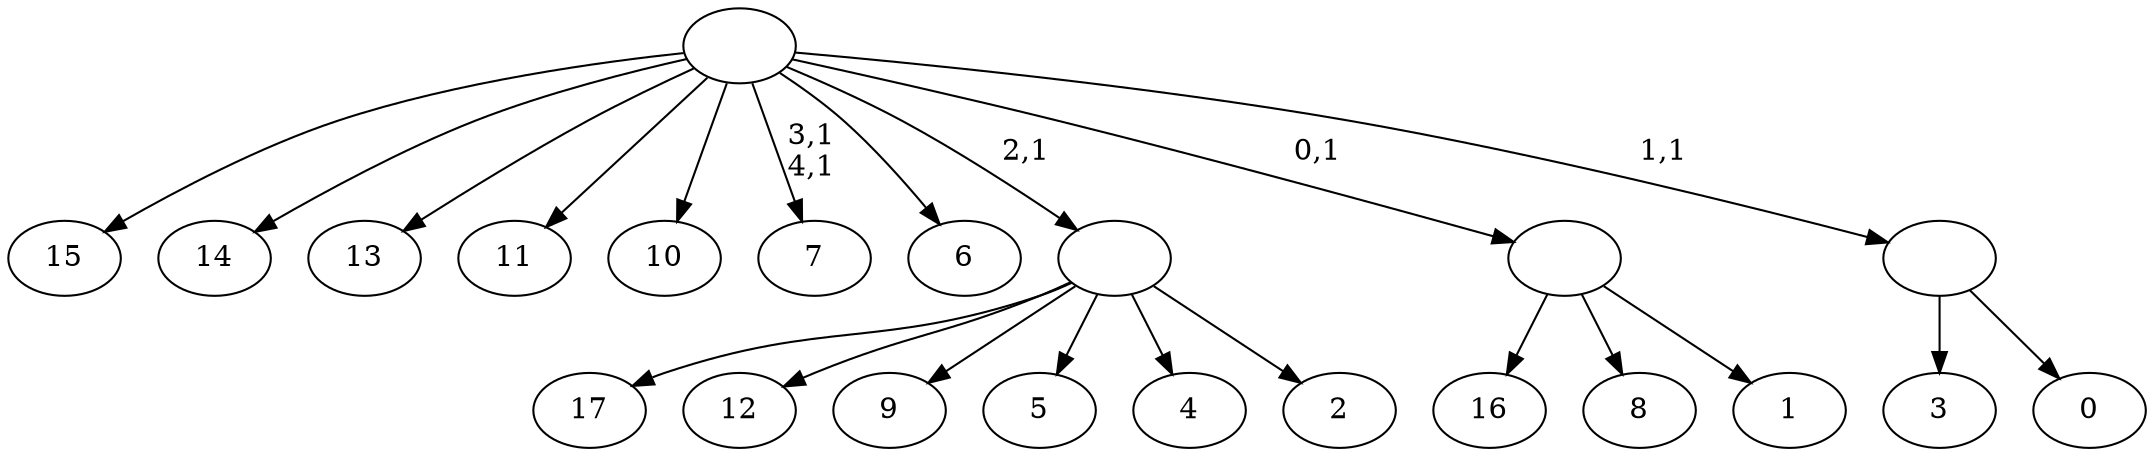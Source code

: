 digraph T {
	23 [label="17"]
	22 [label="16"]
	21 [label="15"]
	20 [label="14"]
	19 [label="13"]
	18 [label="12"]
	17 [label="11"]
	16 [label="10"]
	15 [label="9"]
	14 [label="8"]
	13 [label="7"]
	10 [label="6"]
	9 [label="5"]
	8 [label="4"]
	7 [label="3"]
	6 [label="2"]
	5 [label=""]
	4 [label="1"]
	3 [label=""]
	2 [label="0"]
	1 [label=""]
	0 [label=""]
	5 -> 23 [label=""]
	5 -> 18 [label=""]
	5 -> 15 [label=""]
	5 -> 9 [label=""]
	5 -> 8 [label=""]
	5 -> 6 [label=""]
	3 -> 22 [label=""]
	3 -> 14 [label=""]
	3 -> 4 [label=""]
	1 -> 7 [label=""]
	1 -> 2 [label=""]
	0 -> 13 [label="3,1\n4,1"]
	0 -> 21 [label=""]
	0 -> 20 [label=""]
	0 -> 19 [label=""]
	0 -> 17 [label=""]
	0 -> 16 [label=""]
	0 -> 10 [label=""]
	0 -> 5 [label="2,1"]
	0 -> 3 [label="0,1"]
	0 -> 1 [label="1,1"]
}
